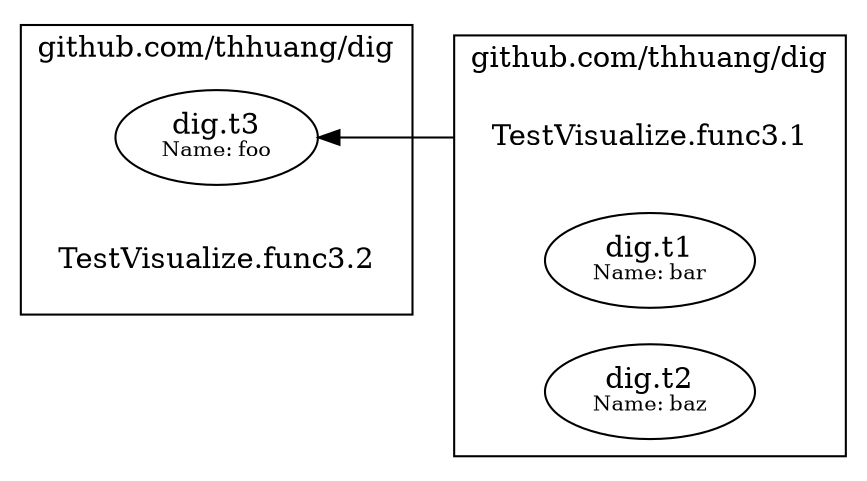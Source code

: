 digraph {
	rankdir=RL;
	graph [compound=true];
	
		subgraph cluster_0 {
			label = "github.com/thhuang/dig";
			constructor_0 [shape=plaintext label="TestVisualize.func3.1"];
			
			"dig.t1[name=bar]" [label=<dig.t1<BR /><FONT POINT-SIZE="10">Name: bar</FONT>>];
			"dig.t2[name=baz]" [label=<dig.t2<BR /><FONT POINT-SIZE="10">Name: baz</FONT>>];
			
		}
		
			constructor_0 -> "dig.t3[name=foo]" [ltail=cluster_0];
		
		
		subgraph cluster_1 {
			label = "github.com/thhuang/dig";
			constructor_1 [shape=plaintext label="TestVisualize.func3.2"];
			
			"dig.t3[name=foo]" [label=<dig.t3<BR /><FONT POINT-SIZE="10">Name: foo</FONT>>];
			
		}
		
		
	
}